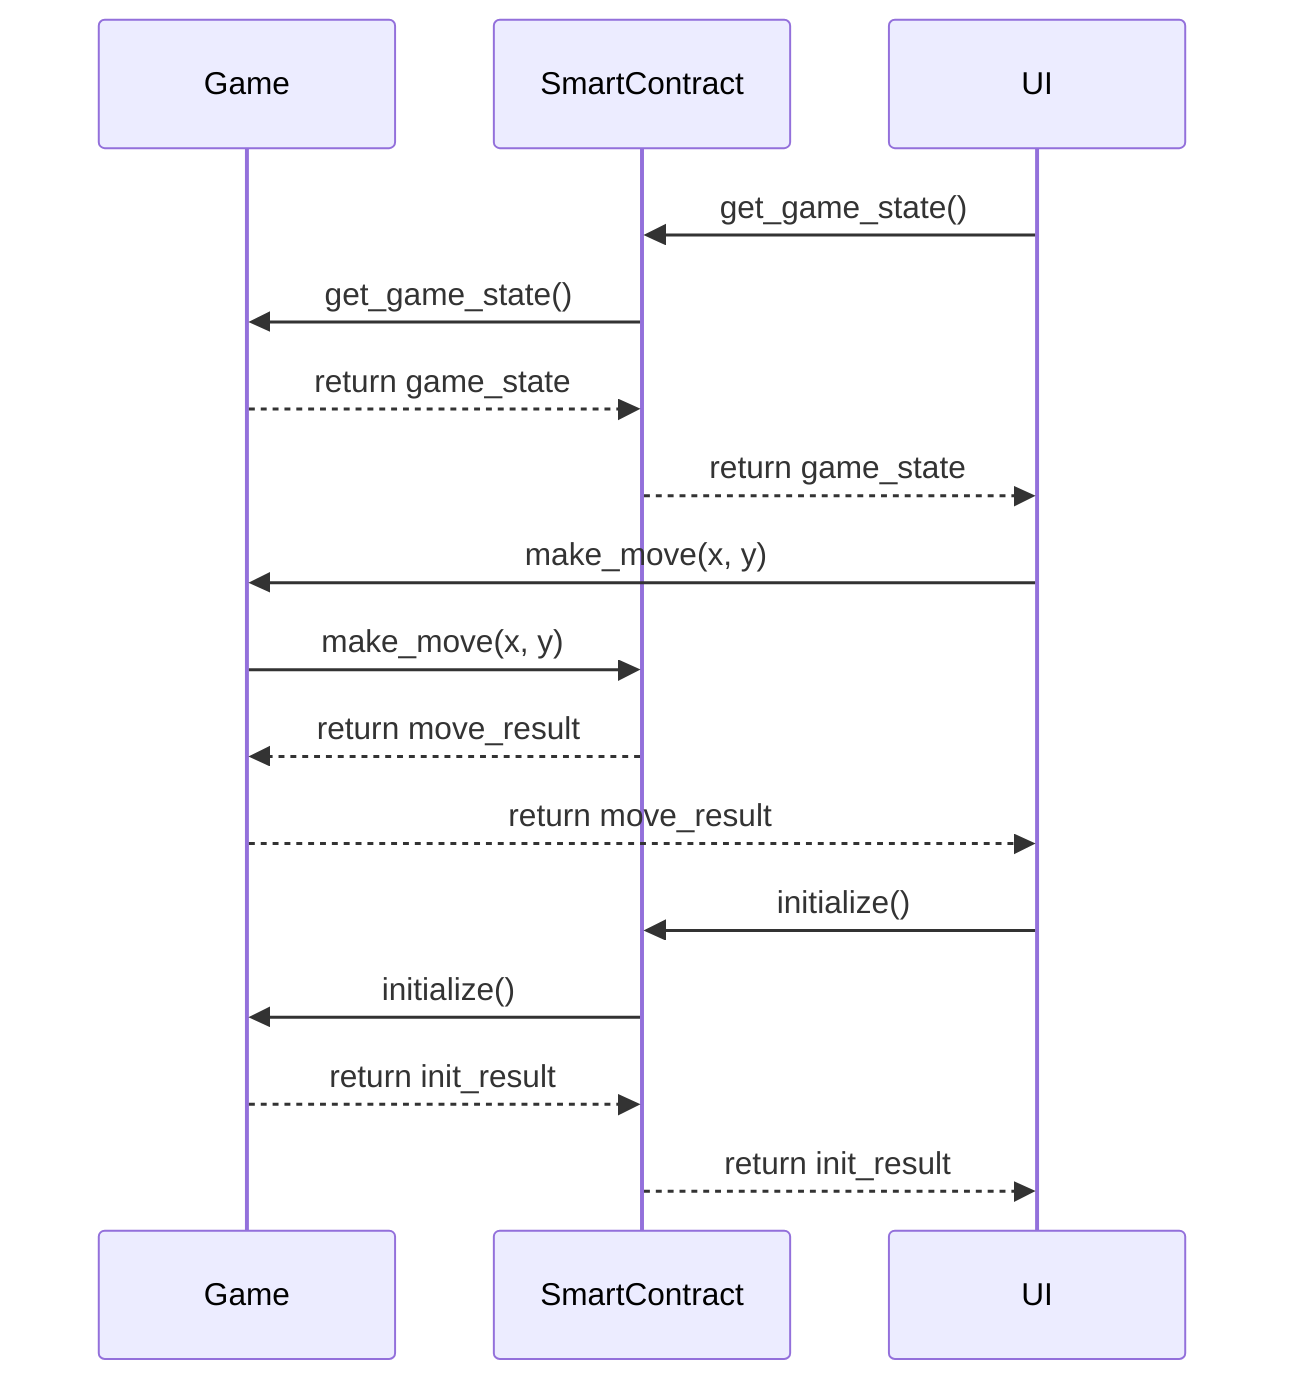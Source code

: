 sequenceDiagram
    participant G as Game
    participant SC as SmartContract
    participant UI as UI
    UI->>SC: get_game_state()
    SC->>G: get_game_state()
    G-->>SC: return game_state
    SC-->>UI: return game_state
    UI->>G: make_move(x, y)
    G->>SC: make_move(x, y)
    SC-->>G: return move_result
    G-->>UI: return move_result
    UI->>SC: initialize()
    SC->>G: initialize()
    G-->>SC: return init_result
    SC-->>UI: return init_result
